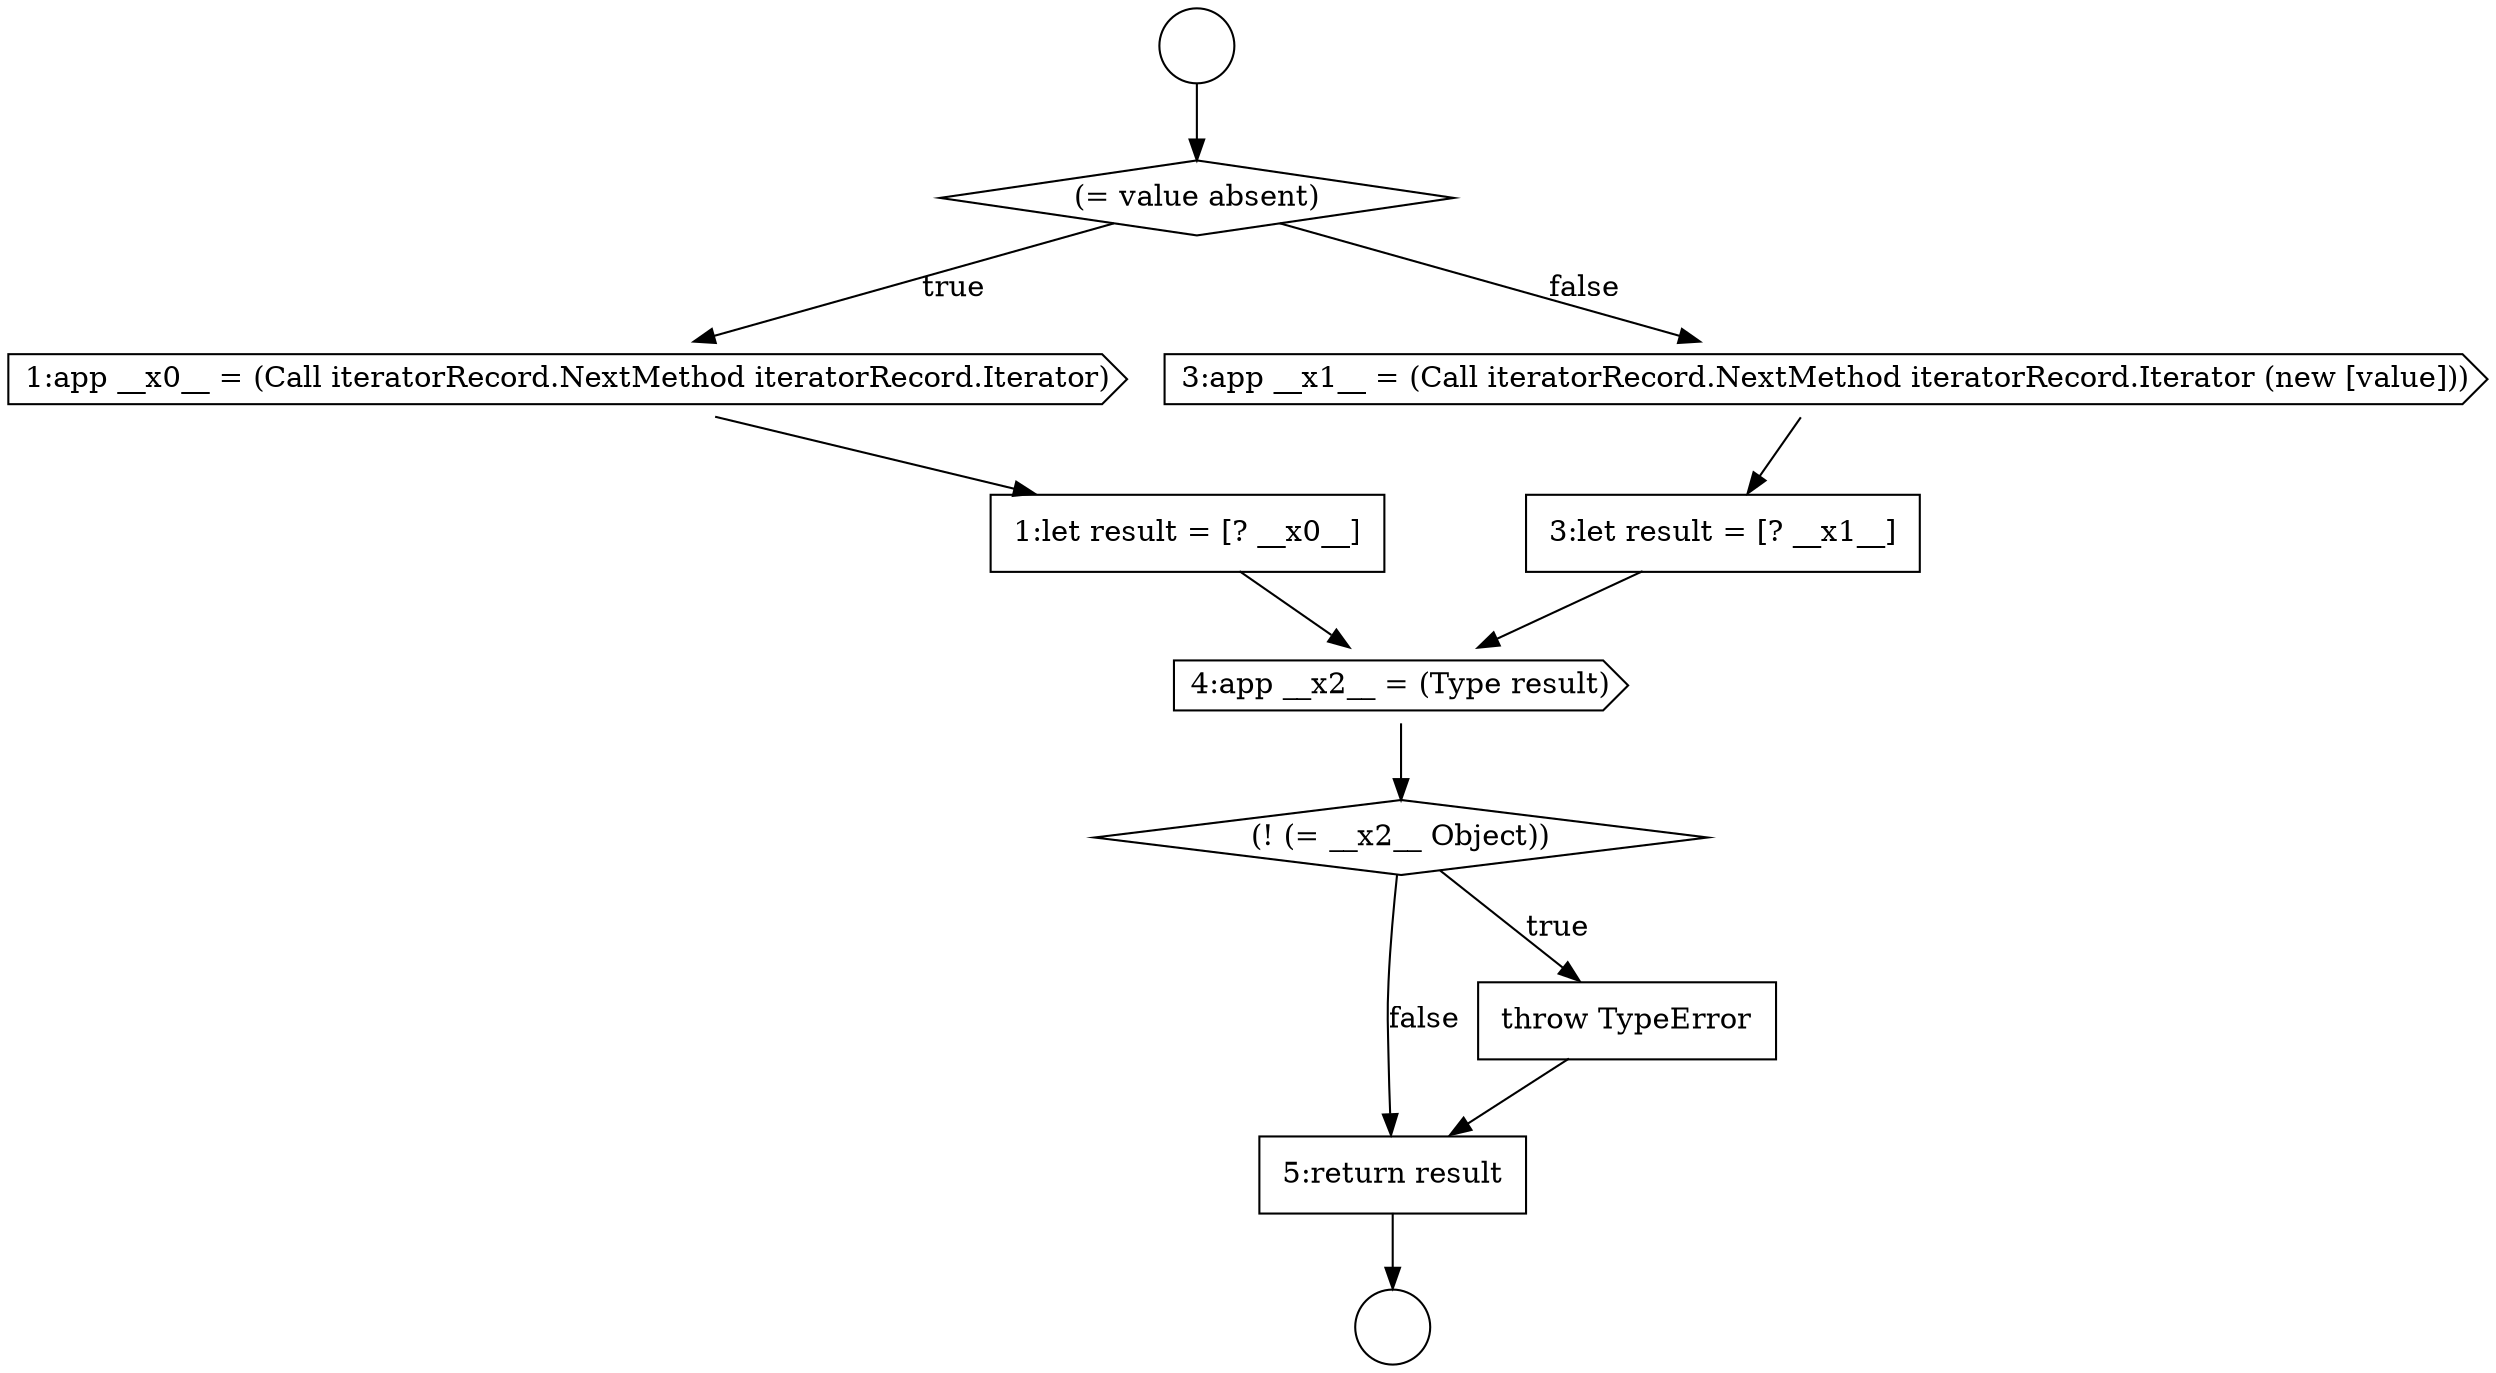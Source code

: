 digraph {
  node1426 [shape=cds, label=<<font color="black">1:app __x0__ = (Call iteratorRecord.NextMethod iteratorRecord.Iterator)</font>> color="black" fillcolor="white" style=filled]
  node1430 [shape=cds, label=<<font color="black">4:app __x2__ = (Type result)</font>> color="black" fillcolor="white" style=filled]
  node1433 [shape=none, margin=0, label=<<font color="black">
    <table border="0" cellborder="1" cellspacing="0" cellpadding="10">
      <tr><td align="left">5:return result</td></tr>
    </table>
  </font>> color="black" fillcolor="white" style=filled]
  node1423 [shape=circle label=" " color="black" fillcolor="white" style=filled]
  node1425 [shape=diamond, label=<<font color="black">(= value absent)</font>> color="black" fillcolor="white" style=filled]
  node1424 [shape=circle label=" " color="black" fillcolor="white" style=filled]
  node1429 [shape=none, margin=0, label=<<font color="black">
    <table border="0" cellborder="1" cellspacing="0" cellpadding="10">
      <tr><td align="left">3:let result = [? __x1__]</td></tr>
    </table>
  </font>> color="black" fillcolor="white" style=filled]
  node1428 [shape=cds, label=<<font color="black">3:app __x1__ = (Call iteratorRecord.NextMethod iteratorRecord.Iterator (new [value]))</font>> color="black" fillcolor="white" style=filled]
  node1432 [shape=none, margin=0, label=<<font color="black">
    <table border="0" cellborder="1" cellspacing="0" cellpadding="10">
      <tr><td align="left">throw TypeError</td></tr>
    </table>
  </font>> color="black" fillcolor="white" style=filled]
  node1427 [shape=none, margin=0, label=<<font color="black">
    <table border="0" cellborder="1" cellspacing="0" cellpadding="10">
      <tr><td align="left">1:let result = [? __x0__]</td></tr>
    </table>
  </font>> color="black" fillcolor="white" style=filled]
  node1431 [shape=diamond, label=<<font color="black">(! (= __x2__ Object))</font>> color="black" fillcolor="white" style=filled]
  node1431 -> node1432 [label=<<font color="black">true</font>> color="black"]
  node1431 -> node1433 [label=<<font color="black">false</font>> color="black"]
  node1430 -> node1431 [ color="black"]
  node1423 -> node1425 [ color="black"]
  node1428 -> node1429 [ color="black"]
  node1427 -> node1430 [ color="black"]
  node1425 -> node1426 [label=<<font color="black">true</font>> color="black"]
  node1425 -> node1428 [label=<<font color="black">false</font>> color="black"]
  node1433 -> node1424 [ color="black"]
  node1429 -> node1430 [ color="black"]
  node1432 -> node1433 [ color="black"]
  node1426 -> node1427 [ color="black"]
}
